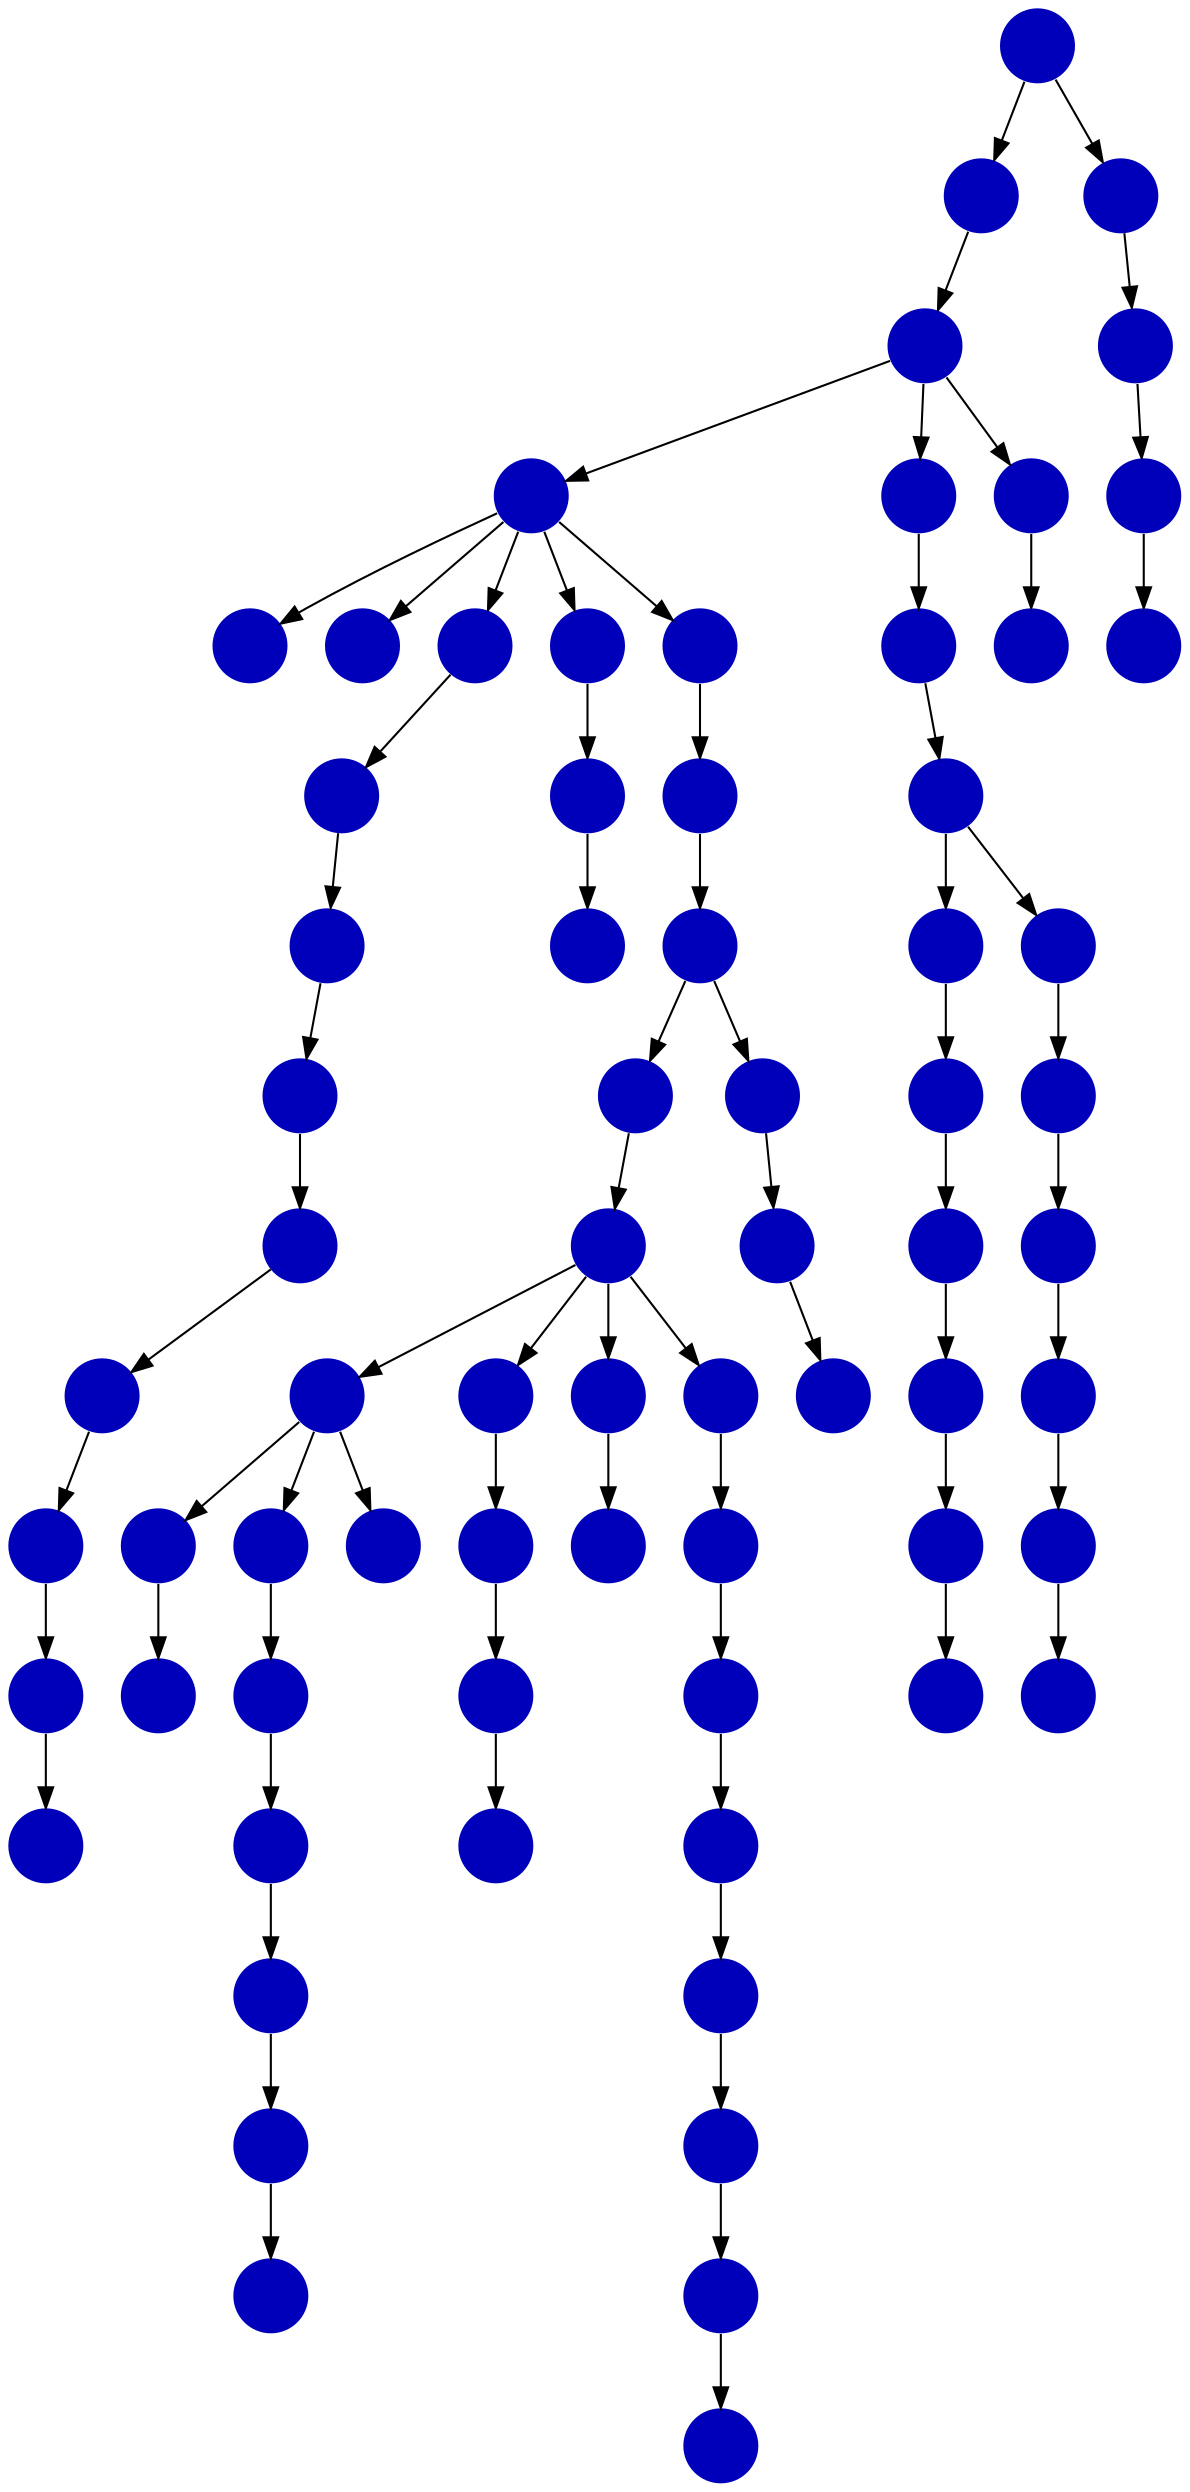 digraph{
0 [tooltip = "C", penwidth = 0, style = filled, fillcolor = "#0000bb", shape = circle, label = ""]
1 [tooltip = "C", penwidth = 0, style = filled, fillcolor = "#0000bb", shape = circle, label = ""]
2 [tooltip = "C", penwidth = 0, style = filled, fillcolor = "#0000bb", shape = circle, label = ""]
3 [tooltip = "C", penwidth = 0, style = filled, fillcolor = "#0000bb", shape = circle, label = ""]
4 [tooltip = "C", penwidth = 0, style = filled, fillcolor = "#0000bb", shape = circle, label = ""]
5 [tooltip = "C", penwidth = 0, style = filled, fillcolor = "#0000bb", shape = circle, label = ""]
6 [tooltip = "C", penwidth = 0, style = filled, fillcolor = "#0000bb", shape = circle, label = ""]
7 [tooltip = "C", penwidth = 0, style = filled, fillcolor = "#0000bb", shape = circle, label = ""]
8 [tooltip = "C", penwidth = 0, style = filled, fillcolor = "#0000bb", shape = circle, label = ""]
9 [tooltip = "C", penwidth = 0, style = filled, fillcolor = "#0000bb", shape = circle, label = ""]
10 [tooltip = "C", penwidth = 0, style = filled, fillcolor = "#0000bb", shape = circle, label = ""]
11 [tooltip = "C", penwidth = 0, style = filled, fillcolor = "#0000bb", shape = circle, label = ""]
12 [tooltip = "C", penwidth = 0, style = filled, fillcolor = "#0000bb", shape = circle, label = ""]
13 [tooltip = "C", penwidth = 0, style = filled, fillcolor = "#0000bb", shape = circle, label = ""]
14 [tooltip = "C", penwidth = 0, style = filled, fillcolor = "#0000bb", shape = circle, label = ""]
15 [tooltip = "C", penwidth = 0, style = filled, fillcolor = "#0000bb", shape = circle, label = ""]
16 [tooltip = "C", penwidth = 0, style = filled, fillcolor = "#0000bb", shape = circle, label = ""]
17 [tooltip = "C", penwidth = 0, style = filled, fillcolor = "#0000bb", shape = circle, label = ""]
18 [tooltip = "C", penwidth = 0, style = filled, fillcolor = "#0000bb", shape = circle, label = ""]
19 [tooltip = "C", penwidth = 0, style = filled, fillcolor = "#0000bb", shape = circle, label = ""]
20 [tooltip = "C", penwidth = 0, style = filled, fillcolor = "#0000bb", shape = circle, label = ""]
21 [tooltip = "C", penwidth = 0, style = filled, fillcolor = "#0000bb", shape = circle, label = ""]
22 [tooltip = "C", penwidth = 0, style = filled, fillcolor = "#0000bb", shape = circle, label = ""]
23 [tooltip = "C", penwidth = 0, style = filled, fillcolor = "#0000bb", shape = circle, label = ""]
24 [tooltip = "C", penwidth = 0, style = filled, fillcolor = "#0000bb", shape = circle, label = ""]
25 [tooltip = "C", penwidth = 0, style = filled, fillcolor = "#0000bb", shape = circle, label = ""]
26 [tooltip = "C", penwidth = 0, style = filled, fillcolor = "#0000bb", shape = circle, label = ""]
27 [tooltip = "C", penwidth = 0, style = filled, fillcolor = "#0000bb", shape = circle, label = ""]
28 [tooltip = "C", penwidth = 0, style = filled, fillcolor = "#0000bb", shape = circle, label = ""]
29 [tooltip = "C", penwidth = 0, style = filled, fillcolor = "#0000bb", shape = circle, label = ""]
30 [tooltip = "C", penwidth = 0, style = filled, fillcolor = "#0000bb", shape = circle, label = ""]
31 [tooltip = "C", penwidth = 0, style = filled, fillcolor = "#0000bb", shape = circle, label = ""]
32 [tooltip = "C", penwidth = 0, style = filled, fillcolor = "#0000bb", shape = circle, label = ""]
33 [tooltip = "C", penwidth = 0, style = filled, fillcolor = "#0000bb", shape = circle, label = ""]
34 [tooltip = "C", penwidth = 0, style = filled, fillcolor = "#0000bb", shape = circle, label = ""]
35 [tooltip = "C", penwidth = 0, style = filled, fillcolor = "#0000bb", shape = circle, label = ""]
36 [tooltip = "C", penwidth = 0, style = filled, fillcolor = "#0000bb", shape = circle, label = ""]
37 [tooltip = "C", penwidth = 0, style = filled, fillcolor = "#0000bb", shape = circle, label = ""]
38 [tooltip = "C", penwidth = 0, style = filled, fillcolor = "#0000bb", shape = circle, label = ""]
39 [tooltip = "C", penwidth = 0, style = filled, fillcolor = "#0000bb", shape = circle, label = ""]
40 [tooltip = "C", penwidth = 0, style = filled, fillcolor = "#0000bb", shape = circle, label = ""]
41 [tooltip = "C", penwidth = 0, style = filled, fillcolor = "#0000bb", shape = circle, label = ""]
42 [tooltip = "C", penwidth = 0, style = filled, fillcolor = "#0000bb", shape = circle, label = ""]
43 [tooltip = "C", penwidth = 0, style = filled, fillcolor = "#0000bb", shape = circle, label = ""]
44 [tooltip = "C", penwidth = 0, style = filled, fillcolor = "#0000bb", shape = circle, label = ""]
45 [tooltip = "C", penwidth = 0, style = filled, fillcolor = "#0000bb", shape = circle, label = ""]
46 [tooltip = "C", penwidth = 0, style = filled, fillcolor = "#0000bb", shape = circle, label = ""]
47 [tooltip = "C", penwidth = 0, style = filled, fillcolor = "#0000bb", shape = circle, label = ""]
48 [tooltip = "C", penwidth = 0, style = filled, fillcolor = "#0000bb", shape = circle, label = ""]
49 [tooltip = "C", penwidth = 0, style = filled, fillcolor = "#0000bb", shape = circle, label = ""]
50 [tooltip = "C", penwidth = 0, style = filled, fillcolor = "#0000bb", shape = circle, label = ""]
51 [tooltip = "C", penwidth = 0, style = filled, fillcolor = "#0000bb", shape = circle, label = ""]
52 [tooltip = "C", penwidth = 0, style = filled, fillcolor = "#0000bb", shape = circle, label = ""]
53 [tooltip = "C", penwidth = 0, style = filled, fillcolor = "#0000bb", shape = circle, label = ""]
54 [tooltip = "C", penwidth = 0, style = filled, fillcolor = "#0000bb", shape = circle, label = ""]
55 [tooltip = "C", penwidth = 0, style = filled, fillcolor = "#0000bb", shape = circle, label = ""]
56 [tooltip = "C", penwidth = 0, style = filled, fillcolor = "#0000bb", shape = circle, label = ""]
57 [tooltip = "C", penwidth = 0, style = filled, fillcolor = "#0000bb", shape = circle, label = ""]
58 [tooltip = "C", penwidth = 0, style = filled, fillcolor = "#0000bb", shape = circle, label = ""]
59 [tooltip = "C", penwidth = 0, style = filled, fillcolor = "#0000bb", shape = circle, label = ""]
60 [tooltip = "C", penwidth = 0, style = filled, fillcolor = "#0000bb", shape = circle, label = ""]
61 [tooltip = "C", penwidth = 0, style = filled, fillcolor = "#0000bb", shape = circle, label = ""]
62 [tooltip = "C", penwidth = 0, style = filled, fillcolor = "#0000bb", shape = circle, label = ""]
63 [tooltip = "C", penwidth = 0, style = filled, fillcolor = "#0000bb", shape = circle, label = ""]
64 [tooltip = "C", penwidth = 0, style = filled, fillcolor = "#0000bb", shape = circle, label = ""]
65 [tooltip = "C", penwidth = 0, style = filled, fillcolor = "#0000bb", shape = circle, label = ""]
66 [tooltip = "C", penwidth = 0, style = filled, fillcolor = "#0000bb", shape = circle, label = ""]
67 [tooltip = "C", penwidth = 0, style = filled, fillcolor = "#0000bb", shape = circle, label = ""]
68 [tooltip = "C", penwidth = 0, style = filled, fillcolor = "#0000bb", shape = circle, label = ""]
69 [tooltip = "C", penwidth = 0, style = filled, fillcolor = "#0000bb", shape = circle, label = ""]
70 [tooltip = "C", penwidth = 0, style = filled, fillcolor = "#0000bb", shape = circle, label = ""]
46 -> 66
48 -> 5
10 -> 1
11 -> 2
16 -> 61
46 -> 56
63 -> 49
24 -> 33
29 -> 44
46 -> 47
9 -> 4
17 -> 13
44 -> 43
18 -> 8
52 -> 15
49 -> 65
0 -> 58
62 -> 50
36 -> 38
24 -> 27
57 -> 63
8 -> 10
68 -> 69
15 -> 26
46 -> 53
3 -> 23
61 -> 59
34 -> 36
43 -> 45
56 -> 62
28 -> 31
58 -> 46
55 -> 48
27 -> 30
32 -> 22
58 -> 55
5 -> 17
58 -> 60
45 -> 16
27 -> 39
24 -> 35
19 -> 9
40 -> 29
12 -> 11
60 -> 64
14 -> 20
41 -> 24
23 -> 41
51 -> 52
35 -> 70
46 -> 54
21 -> 25
54 -> 57
24 -> 40
4 -> 6
12 -> 0
67 -> 68
2 -> 21
38 -> 42
5 -> 14
33 -> 37
23 -> 67
65 -> 51
13 -> 18
37 -> 32
66 -> 3
27 -> 34
20 -> 19
42 -> 28
30 -> 7
}